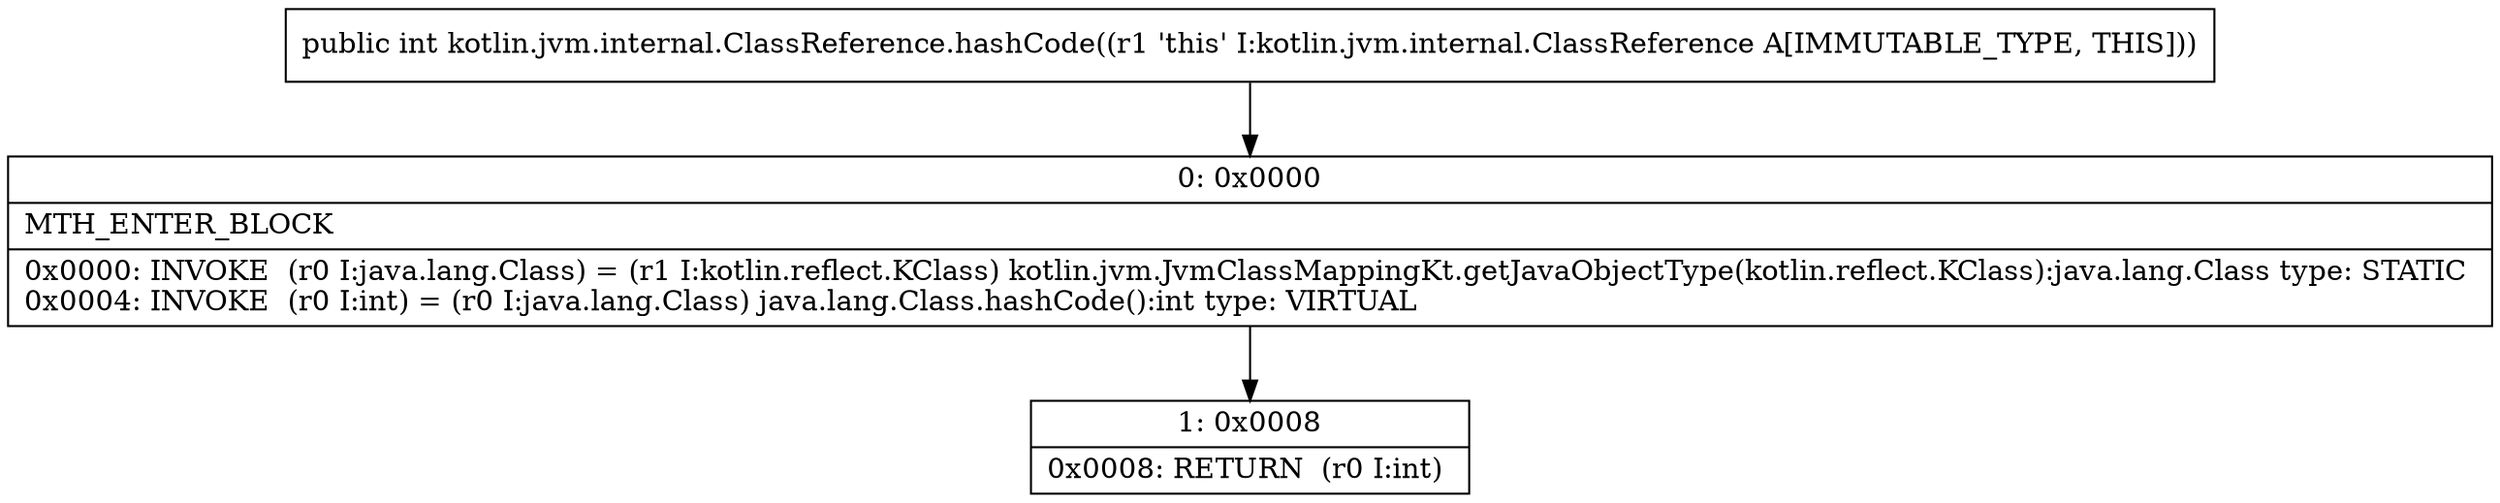 digraph "CFG forkotlin.jvm.internal.ClassReference.hashCode()I" {
Node_0 [shape=record,label="{0\:\ 0x0000|MTH_ENTER_BLOCK\l|0x0000: INVOKE  (r0 I:java.lang.Class) = (r1 I:kotlin.reflect.KClass) kotlin.jvm.JvmClassMappingKt.getJavaObjectType(kotlin.reflect.KClass):java.lang.Class type: STATIC \l0x0004: INVOKE  (r0 I:int) = (r0 I:java.lang.Class) java.lang.Class.hashCode():int type: VIRTUAL \l}"];
Node_1 [shape=record,label="{1\:\ 0x0008|0x0008: RETURN  (r0 I:int) \l}"];
MethodNode[shape=record,label="{public int kotlin.jvm.internal.ClassReference.hashCode((r1 'this' I:kotlin.jvm.internal.ClassReference A[IMMUTABLE_TYPE, THIS])) }"];
MethodNode -> Node_0;
Node_0 -> Node_1;
}

